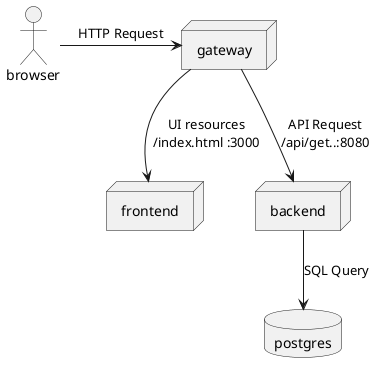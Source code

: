 @startuml

actor browser
node gateway
node frontend
node backend
database postgres

browser -> gateway : HTTP Request
gateway --> frontend: UI resources\n/index.html :3000
gateway --> backend: API Request\n/api/get..:8080
backend --> postgres: SQL Query

@enduml